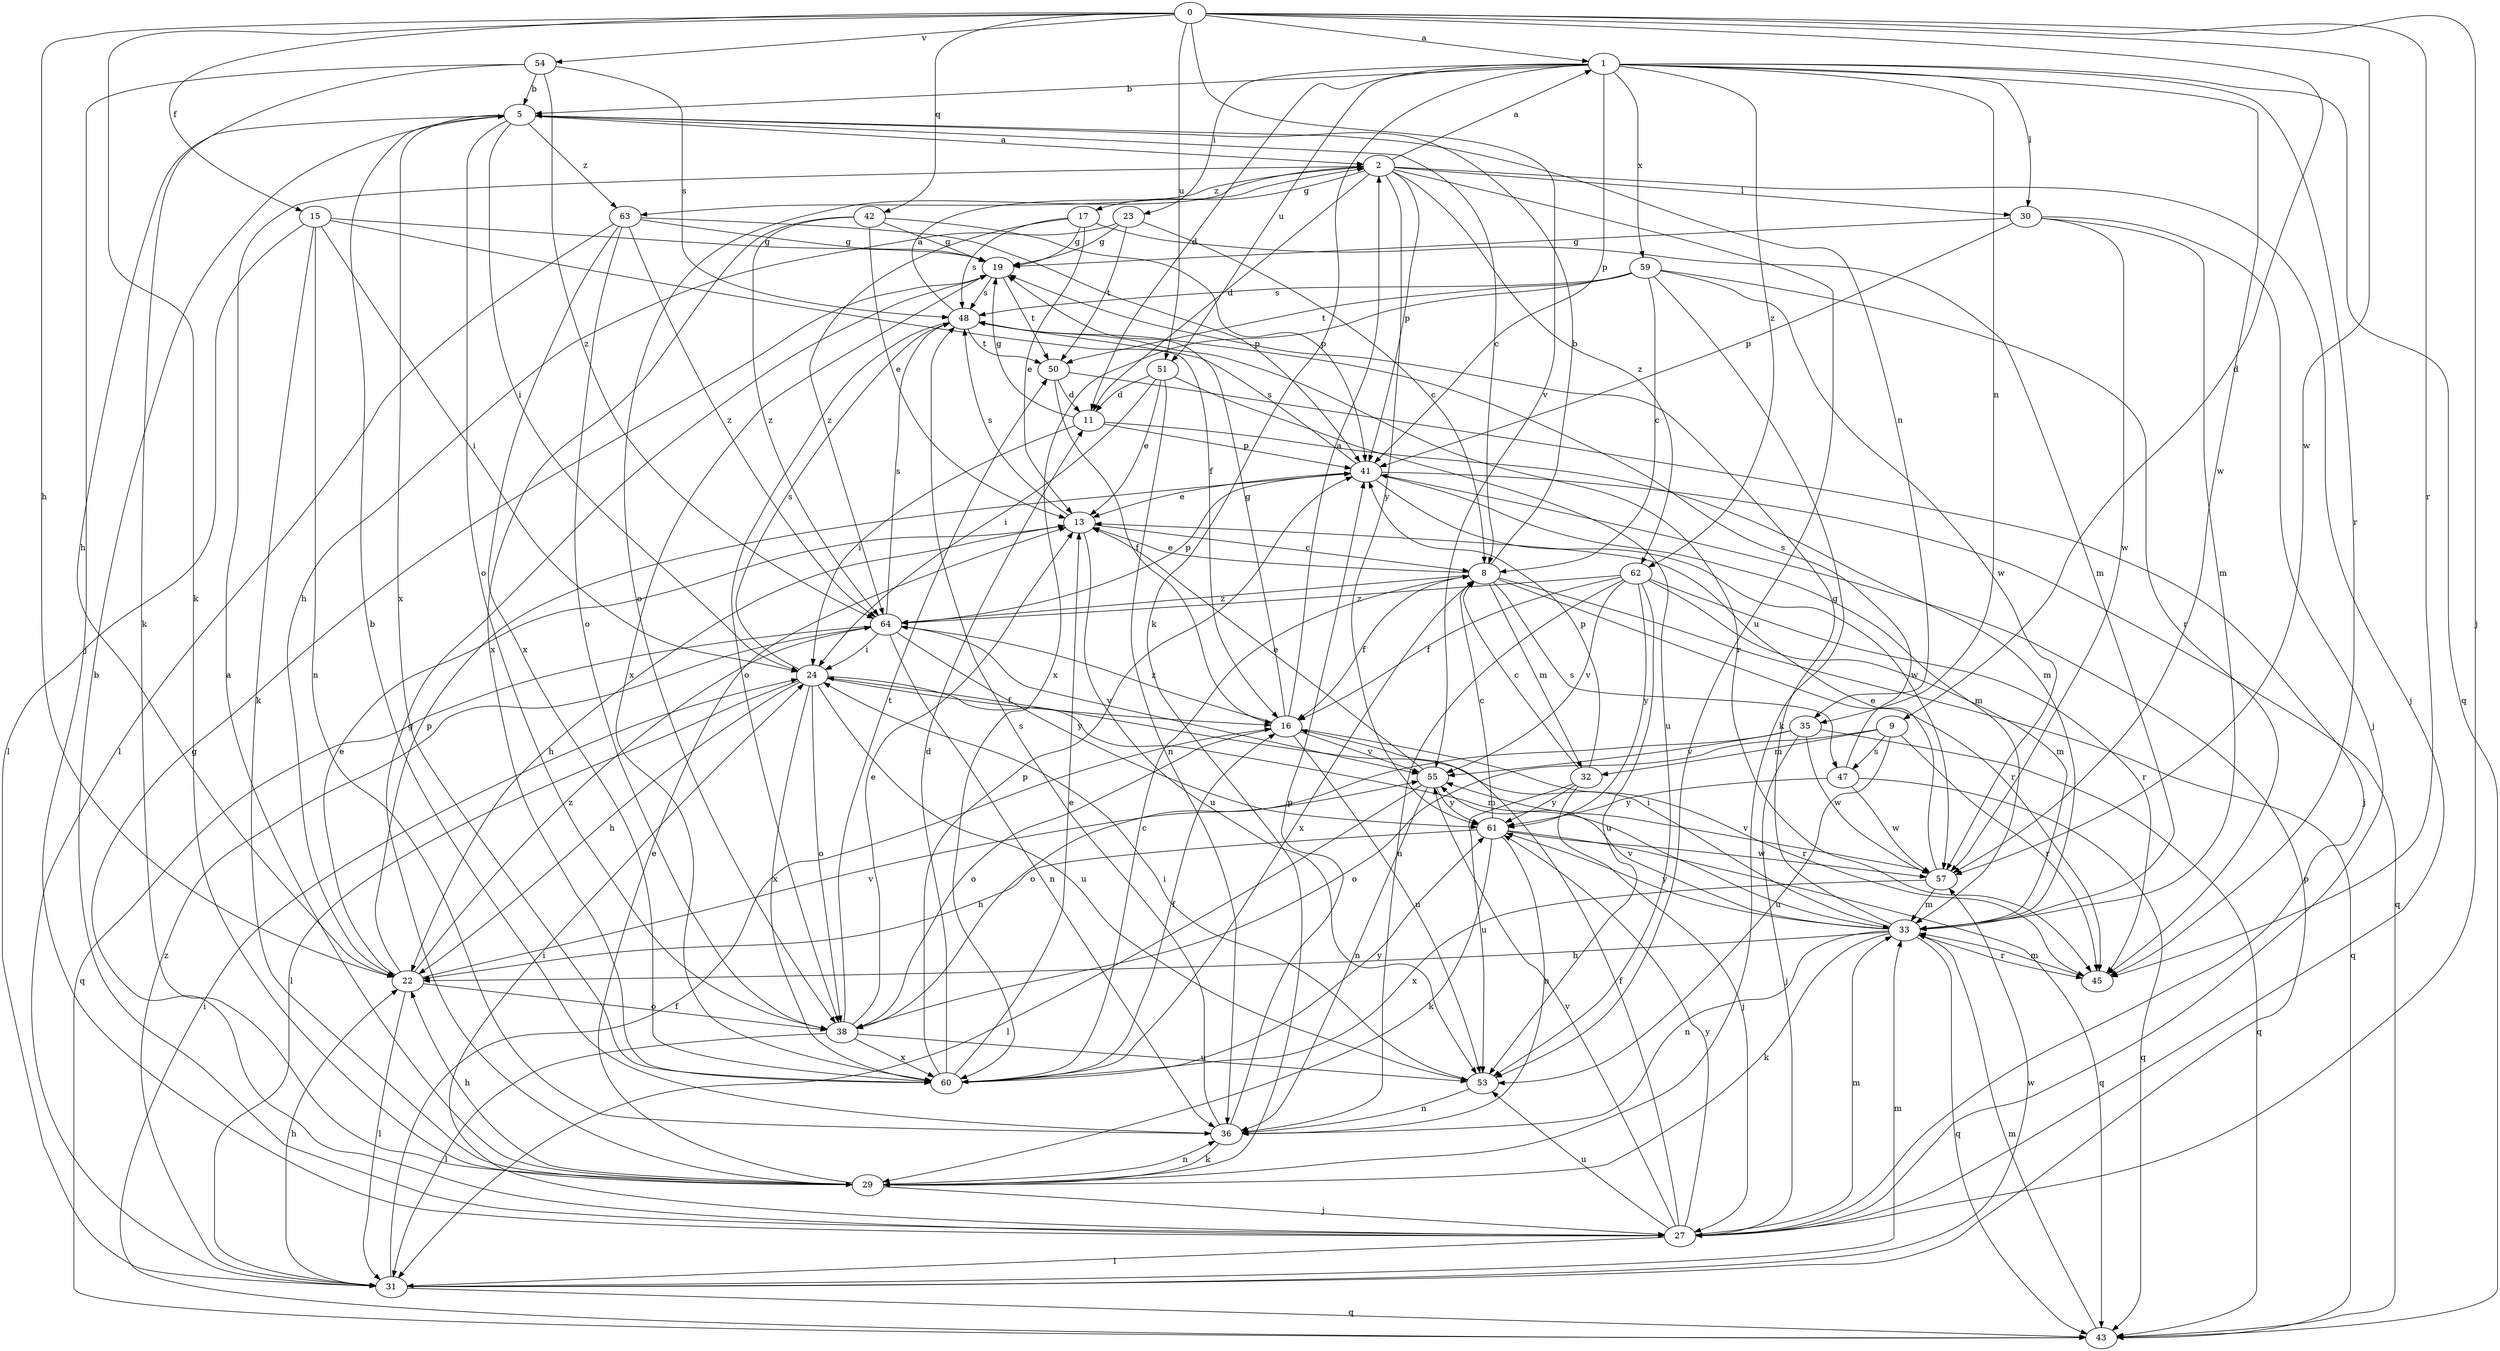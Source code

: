 strict digraph  {
0;
1;
2;
5;
8;
9;
11;
13;
15;
16;
17;
19;
22;
23;
24;
27;
29;
30;
31;
32;
33;
35;
36;
38;
41;
42;
43;
45;
47;
48;
50;
51;
53;
54;
55;
57;
59;
60;
61;
62;
63;
64;
0 -> 1  [label=a];
0 -> 9  [label=d];
0 -> 15  [label=f];
0 -> 22  [label=h];
0 -> 27  [label=j];
0 -> 29  [label=k];
0 -> 42  [label=q];
0 -> 45  [label=r];
0 -> 51  [label=u];
0 -> 54  [label=v];
0 -> 55  [label=v];
0 -> 57  [label=w];
1 -> 5  [label=b];
1 -> 11  [label=d];
1 -> 23  [label=i];
1 -> 29  [label=k];
1 -> 30  [label=l];
1 -> 35  [label=n];
1 -> 41  [label=p];
1 -> 43  [label=q];
1 -> 45  [label=r];
1 -> 51  [label=u];
1 -> 57  [label=w];
1 -> 59  [label=x];
1 -> 62  [label=z];
2 -> 1  [label=a];
2 -> 11  [label=d];
2 -> 17  [label=g];
2 -> 27  [label=j];
2 -> 30  [label=l];
2 -> 38  [label=o];
2 -> 41  [label=p];
2 -> 53  [label=u];
2 -> 61  [label=y];
2 -> 62  [label=z];
2 -> 63  [label=z];
5 -> 2  [label=a];
5 -> 8  [label=c];
5 -> 22  [label=h];
5 -> 24  [label=i];
5 -> 35  [label=n];
5 -> 38  [label=o];
5 -> 60  [label=x];
5 -> 63  [label=z];
8 -> 5  [label=b];
8 -> 13  [label=e];
8 -> 16  [label=f];
8 -> 32  [label=m];
8 -> 43  [label=q];
8 -> 45  [label=r];
8 -> 47  [label=s];
8 -> 60  [label=x];
8 -> 64  [label=z];
9 -> 32  [label=m];
9 -> 38  [label=o];
9 -> 45  [label=r];
9 -> 47  [label=s];
9 -> 53  [label=u];
11 -> 19  [label=g];
11 -> 24  [label=i];
11 -> 33  [label=m];
11 -> 41  [label=p];
13 -> 8  [label=c];
13 -> 22  [label=h];
13 -> 48  [label=s];
13 -> 53  [label=u];
15 -> 16  [label=f];
15 -> 19  [label=g];
15 -> 24  [label=i];
15 -> 29  [label=k];
15 -> 31  [label=l];
15 -> 36  [label=n];
16 -> 2  [label=a];
16 -> 19  [label=g];
16 -> 38  [label=o];
16 -> 45  [label=r];
16 -> 53  [label=u];
16 -> 55  [label=v];
16 -> 64  [label=z];
17 -> 13  [label=e];
17 -> 19  [label=g];
17 -> 33  [label=m];
17 -> 48  [label=s];
17 -> 64  [label=z];
19 -> 48  [label=s];
19 -> 50  [label=t];
19 -> 60  [label=x];
22 -> 13  [label=e];
22 -> 31  [label=l];
22 -> 38  [label=o];
22 -> 41  [label=p];
22 -> 55  [label=v];
22 -> 64  [label=z];
23 -> 8  [label=c];
23 -> 19  [label=g];
23 -> 22  [label=h];
23 -> 50  [label=t];
24 -> 16  [label=f];
24 -> 22  [label=h];
24 -> 31  [label=l];
24 -> 33  [label=m];
24 -> 38  [label=o];
24 -> 48  [label=s];
24 -> 53  [label=u];
24 -> 60  [label=x];
27 -> 5  [label=b];
27 -> 16  [label=f];
27 -> 19  [label=g];
27 -> 24  [label=i];
27 -> 31  [label=l];
27 -> 33  [label=m];
27 -> 53  [label=u];
27 -> 55  [label=v];
27 -> 61  [label=y];
29 -> 2  [label=a];
29 -> 13  [label=e];
29 -> 19  [label=g];
29 -> 22  [label=h];
29 -> 27  [label=j];
29 -> 36  [label=n];
30 -> 19  [label=g];
30 -> 27  [label=j];
30 -> 33  [label=m];
30 -> 41  [label=p];
30 -> 57  [label=w];
31 -> 16  [label=f];
31 -> 22  [label=h];
31 -> 33  [label=m];
31 -> 41  [label=p];
31 -> 43  [label=q];
31 -> 57  [label=w];
31 -> 64  [label=z];
32 -> 8  [label=c];
32 -> 27  [label=j];
32 -> 41  [label=p];
32 -> 53  [label=u];
32 -> 61  [label=y];
33 -> 19  [label=g];
33 -> 22  [label=h];
33 -> 24  [label=i];
33 -> 29  [label=k];
33 -> 36  [label=n];
33 -> 43  [label=q];
33 -> 45  [label=r];
33 -> 55  [label=v];
33 -> 61  [label=y];
35 -> 27  [label=j];
35 -> 38  [label=o];
35 -> 43  [label=q];
35 -> 55  [label=v];
35 -> 57  [label=w];
36 -> 5  [label=b];
36 -> 29  [label=k];
36 -> 41  [label=p];
36 -> 48  [label=s];
38 -> 13  [label=e];
38 -> 31  [label=l];
38 -> 50  [label=t];
38 -> 53  [label=u];
38 -> 60  [label=x];
41 -> 13  [label=e];
41 -> 33  [label=m];
41 -> 43  [label=q];
41 -> 48  [label=s];
41 -> 57  [label=w];
42 -> 13  [label=e];
42 -> 19  [label=g];
42 -> 41  [label=p];
42 -> 60  [label=x];
42 -> 64  [label=z];
43 -> 24  [label=i];
43 -> 33  [label=m];
45 -> 33  [label=m];
47 -> 43  [label=q];
47 -> 48  [label=s];
47 -> 57  [label=w];
47 -> 61  [label=y];
48 -> 2  [label=a];
48 -> 38  [label=o];
48 -> 45  [label=r];
48 -> 50  [label=t];
50 -> 11  [label=d];
50 -> 16  [label=f];
50 -> 27  [label=j];
51 -> 11  [label=d];
51 -> 13  [label=e];
51 -> 24  [label=i];
51 -> 36  [label=n];
51 -> 53  [label=u];
53 -> 24  [label=i];
53 -> 36  [label=n];
54 -> 5  [label=b];
54 -> 27  [label=j];
54 -> 29  [label=k];
54 -> 48  [label=s];
54 -> 64  [label=z];
55 -> 13  [label=e];
55 -> 31  [label=l];
55 -> 36  [label=n];
55 -> 61  [label=y];
57 -> 13  [label=e];
57 -> 33  [label=m];
57 -> 55  [label=v];
57 -> 60  [label=x];
59 -> 8  [label=c];
59 -> 29  [label=k];
59 -> 45  [label=r];
59 -> 48  [label=s];
59 -> 50  [label=t];
59 -> 57  [label=w];
59 -> 60  [label=x];
60 -> 8  [label=c];
60 -> 11  [label=d];
60 -> 13  [label=e];
60 -> 16  [label=f];
60 -> 41  [label=p];
60 -> 61  [label=y];
61 -> 8  [label=c];
61 -> 22  [label=h];
61 -> 29  [label=k];
61 -> 36  [label=n];
61 -> 43  [label=q];
61 -> 57  [label=w];
62 -> 16  [label=f];
62 -> 33  [label=m];
62 -> 36  [label=n];
62 -> 45  [label=r];
62 -> 53  [label=u];
62 -> 55  [label=v];
62 -> 61  [label=y];
62 -> 64  [label=z];
63 -> 19  [label=g];
63 -> 31  [label=l];
63 -> 38  [label=o];
63 -> 41  [label=p];
63 -> 60  [label=x];
63 -> 64  [label=z];
64 -> 24  [label=i];
64 -> 36  [label=n];
64 -> 41  [label=p];
64 -> 43  [label=q];
64 -> 48  [label=s];
64 -> 55  [label=v];
64 -> 61  [label=y];
}
